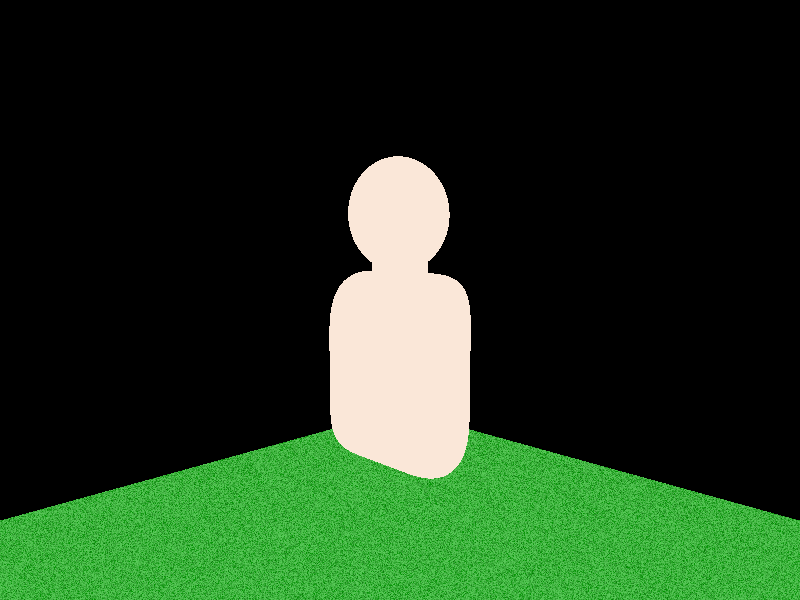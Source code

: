 #version 3.7;
#include "colors.inc"
#include "textures.inc"

#declare Camera = 1500;

sphere {
  <0, 1700, 0>, 200
  scale <0.75, 1, 1>
  texture{
    pigment{ color Flesh }
  }
}

cylinder {
  <0, 1600, 0>, <0, 1450, 0>, 100
  texture{
    pigment{ color Flesh }
  }
}

superellipsoid{
  <0.25, 1.00>
  scale <250, 350, 250>
  translate <0. 1150, 0>
  texture{
    pigment{ color Flesh }
  }
}



camera {
  location <Camera, 1600, -Camera>
  look_at <0, 1400, 0>
}

box {
  <2500, 0, 2500>, <-2500, 0, -2500>
  texture{
    pigment{ Jade }
  }
}

light_source{
  <2000,2000,  0>
  color White
}



